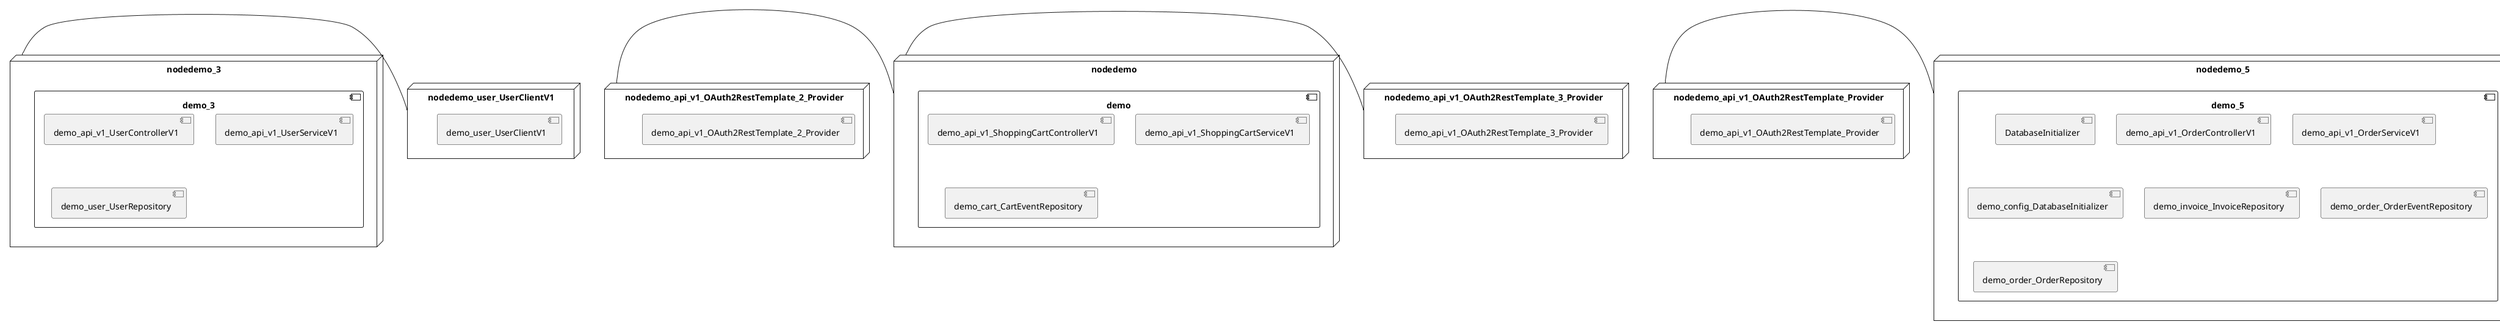 @startuml
skinparam fixCircleLabelOverlapping true
skinparam componentStyle uml2
node nodedemo {
component demo {
[demo_api_v1_ShoppingCartControllerV1] [[kbastani-spring-cloud-event-sourcing-example.system#_ROMD8HF3Ee-6UZFC7PixgA]]
[demo_api_v1_ShoppingCartServiceV1] [[kbastani-spring-cloud-event-sourcing-example.system#_ROMD8HF3Ee-6UZFC7PixgA]]
[demo_cart_CartEventRepository] [[kbastani-spring-cloud-event-sourcing-example.system#_ROMD8HF3Ee-6UZFC7PixgA]]
}
}
node nodedemo_2 {
component demo_2 {
[demo_api_v1_CatalogControllerV1] [[kbastani-spring-cloud-event-sourcing-example.system#_ROMD8HF3Ee-6UZFC7PixgA]]
[demo_api_v1_CatalogServiceV1] [[kbastani-spring-cloud-event-sourcing-example.system#_ROMD8HF3Ee-6UZFC7PixgA]]
[demo_catalog_CatalogInfoRepository] [[kbastani-spring-cloud-event-sourcing-example.system#_ROMD8HF3Ee-6UZFC7PixgA]]
}
}
node nodedemo_3 {
component demo_3 {
[demo_api_v1_UserControllerV1] [[kbastani-spring-cloud-event-sourcing-example.system#_ROMD8HF3Ee-6UZFC7PixgA]]
[demo_api_v1_UserServiceV1] [[kbastani-spring-cloud-event-sourcing-example.system#_ROMD8HF3Ee-6UZFC7PixgA]]
[demo_user_UserRepository] [[kbastani-spring-cloud-event-sourcing-example.system#_ROMD8HF3Ee-6UZFC7PixgA]]
}
}
node nodedemo_4 {
component demo_4 {
[demo_UserController] [[kbastani-spring-cloud-event-sourcing-example.system#_ROMD8HF3Ee-6UZFC7PixgA]]
[demo_UserRepository] [[kbastani-spring-cloud-event-sourcing-example.system#_ROMD8HF3Ee-6UZFC7PixgA]]
[demo_UserService] [[kbastani-spring-cloud-event-sourcing-example.system#_ROMD8HF3Ee-6UZFC7PixgA]]
[demo_login_UserController] [[kbastani-spring-cloud-event-sourcing-example.system#_ROMD8HF3Ee-6UZFC7PixgA]]
}
}
node nodedemo_5 {
component demo_5 {
[DatabaseInitializer] [[kbastani-spring-cloud-event-sourcing-example.system#_ROMD8HF3Ee-6UZFC7PixgA]]
[demo_api_v1_OrderControllerV1] [[kbastani-spring-cloud-event-sourcing-example.system#_ROMD8HF3Ee-6UZFC7PixgA]]
[demo_api_v1_OrderServiceV1] [[kbastani-spring-cloud-event-sourcing-example.system#_ROMD8HF3Ee-6UZFC7PixgA]]
[demo_config_DatabaseInitializer] [[kbastani-spring-cloud-event-sourcing-example.system#_ROMD8HF3Ee-6UZFC7PixgA]]
[demo_invoice_InvoiceRepository] [[kbastani-spring-cloud-event-sourcing-example.system#_ROMD8HF3Ee-6UZFC7PixgA]]
[demo_order_OrderEventRepository] [[kbastani-spring-cloud-event-sourcing-example.system#_ROMD8HF3Ee-6UZFC7PixgA]]
[demo_order_OrderRepository] [[kbastani-spring-cloud-event-sourcing-example.system#_ROMD8HF3Ee-6UZFC7PixgA]]
}
}
node nodedemo_6 {
component demo_6 {
[demo_account_AccountRepository] [[kbastani-spring-cloud-event-sourcing-example.system#_ROMD8HF3Ee-6UZFC7PixgA]]
[demo_api_v1_AccountControllerV1] [[kbastani-spring-cloud-event-sourcing-example.system#_ROMD8HF3Ee-6UZFC7PixgA]]
[demo_api_v1_AccountServiceV1] [[kbastani-spring-cloud-event-sourcing-example.system#_ROMD8HF3Ee-6UZFC7PixgA]]
}
}
node nodedemo_v1 {
component demo_v1 {
[demo_v1_InventoryControllerV1] [[kbastani-spring-cloud-event-sourcing-example.system#_ROMD8HF3Ee-6UZFC7PixgA]]
[demo_v1_InventoryServiceV1] [[kbastani-spring-cloud-event-sourcing-example.system#_ROMD8HF3Ee-6UZFC7PixgA]]
}
}
node nodedemo_api_v1_OAuth2RestTemplate_2_Provider {
[demo_api_v1_OAuth2RestTemplate_2_Provider] [[kbastani-spring-cloud-event-sourcing-example.system#_ROMD8HF3Ee-6UZFC7PixgA]]
}
node nodedemo_api_v1_OAuth2RestTemplate_3_Provider {
[demo_api_v1_OAuth2RestTemplate_3_Provider] [[kbastani-spring-cloud-event-sourcing-example.system#_ROMD8HF3Ee-6UZFC7PixgA]]
}
node nodedemo_api_v1_OAuth2RestTemplate_Provider {
[demo_api_v1_OAuth2RestTemplate_Provider] [[kbastani-spring-cloud-event-sourcing-example.system#_ROMD8HF3Ee-6UZFC7PixgA]]
}
node nodedemo_api_v1_RestTemplate_2_Provider {
[demo_api_v1_RestTemplate_2_Provider] [[kbastani-spring-cloud-event-sourcing-example.system#_ROMD8HF3Ee-6UZFC7PixgA]]
}
node nodedemo_api_v1_RestTemplate_Provider {
[demo_api_v1_RestTemplate_Provider] [[kbastani-spring-cloud-event-sourcing-example.system#_ROMD8HF3Ee-6UZFC7PixgA]]
}
node nodedemo_inventory_InventoryRepository_Provider {
[demo_inventory_InventoryRepository_Provider] [[kbastani-spring-cloud-event-sourcing-example.system#_ROMD8HF3Ee-6UZFC7PixgA]]
}
node nodedemo_login_AuthenticationManager_Provider {
[demo_login_AuthenticationManager_Provider] [[kbastani-spring-cloud-event-sourcing-example.system#_ROMD8HF3Ee-6UZFC7PixgA]]
}
node nodedemo_login_ClientDetailsService_Provider {
[demo_login_ClientDetailsService_Provider] [[kbastani-spring-cloud-event-sourcing-example.system#_ROMD8HF3Ee-6UZFC7PixgA]]
}
node nodedemo_login_HttpSessionSecurityContextRepository_Provider {
[demo_login_HttpSessionSecurityContextRepository_Provider] [[kbastani-spring-cloud-event-sourcing-example.system#_ROMD8HF3Ee-6UZFC7PixgA]]
}
node nodedemo_login_LoginController {
[demo_login_LoginController] [[kbastani-spring-cloud-event-sourcing-example.system#_ROMD8HF3Ee-6UZFC7PixgA]]
}
node nodedemo_product_ProductRepository_Provider {
[demo_product_ProductRepository_Provider] [[kbastani-spring-cloud-event-sourcing-example.system#_ROMD8HF3Ee-6UZFC7PixgA]]
}
node nodedemo_user_UserClientV1 {
[demo_user_UserClientV1] [[kbastani-spring-cloud-event-sourcing-example.system#_ROMD8HF3Ee-6UZFC7PixgA]]
}
node nodedemo_v1_Session_Provider {
[demo_v1_Session_Provider] [[kbastani-spring-cloud-event-sourcing-example.system#_ROMD8HF3Ee-6UZFC7PixgA]]
}
[nodedemo_3] - [nodedemo_user_UserClientV1]
[nodedemo_api_v1_OAuth2RestTemplate_2_Provider] - [nodedemo]
[nodedemo_api_v1_OAuth2RestTemplate_3_Provider] - [nodedemo]
[nodedemo_api_v1_OAuth2RestTemplate_Provider] - [nodedemo_5]
[nodedemo_api_v1_RestTemplate_2_Provider] - [nodedemo_2]
[nodedemo_api_v1_RestTemplate_Provider] - [nodedemo_2]
[nodedemo_inventory_InventoryRepository_Provider] - [nodedemo_v1]
[nodedemo_login_AuthenticationManager_Provider] - [nodedemo_login_LoginController]
[nodedemo_login_ClientDetailsService_Provider] - [nodedemo_login_LoginController]
[nodedemo_login_HttpSessionSecurityContextRepository_Provider] - [nodedemo_login_LoginController]
[nodedemo_product_ProductRepository_Provider] - [nodedemo_v1]
[nodedemo_v1_Session_Provider] - [nodedemo_v1]

@enduml
